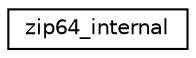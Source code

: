 digraph "类继承关系图"
{
  edge [fontname="Helvetica",fontsize="10",labelfontname="Helvetica",labelfontsize="10"];
  node [fontname="Helvetica",fontsize="10",shape=record];
  rankdir="LR";
  Node0 [label="zip64_internal",height=0.2,width=0.4,color="black", fillcolor="white", style="filled",URL="$structzip64__internal.html"];
}
